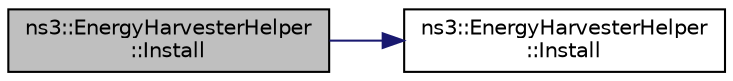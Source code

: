 digraph "ns3::EnergyHarvesterHelper::Install"
{
 // LATEX_PDF_SIZE
  edge [fontname="Helvetica",fontsize="10",labelfontname="Helvetica",labelfontsize="10"];
  node [fontname="Helvetica",fontsize="10",shape=record];
  rankdir="LR";
  Node1 [label="ns3::EnergyHarvesterHelper\l::Install",height=0.2,width=0.4,color="black", fillcolor="grey75", style="filled", fontcolor="black",tooltip=" "];
  Node1 -> Node2 [color="midnightblue",fontsize="10",style="solid",fontname="Helvetica"];
  Node2 [label="ns3::EnergyHarvesterHelper\l::Install",height=0.2,width=0.4,color="black", fillcolor="white", style="filled",URL="$classns3_1_1_energy_harvester_helper.html#ac2ab43e3633118dd917195c505747f64",tooltip=" "];
}
